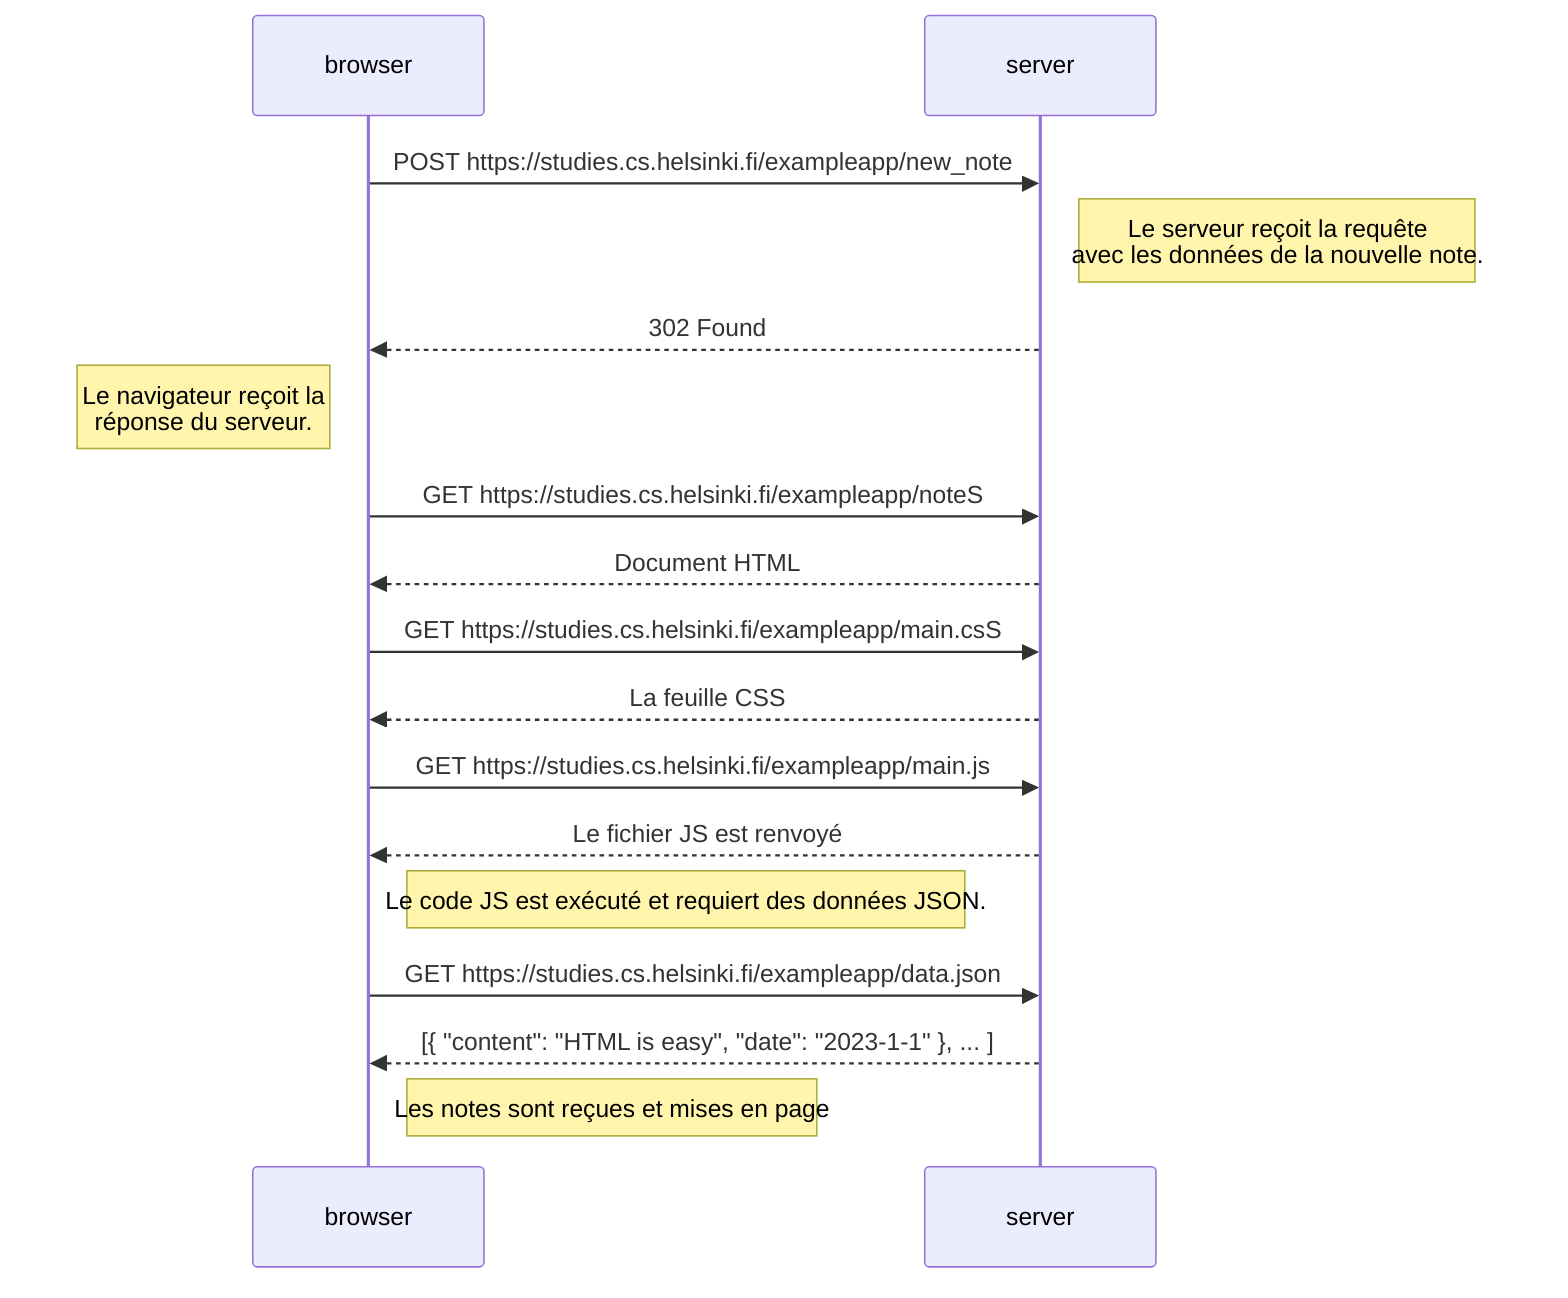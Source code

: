 sequenceDiagram
    participant browser
    participant server

    browser->>server: POST https://studies.cs.helsinki.fi/exampleapp/new_note
    Note right of server: Le serveur reçoit la requête<br>avec les données de la nouvelle note.
    server-->>browser: 302 Found
    Note left of browser: Le navigateur reçoit la<br> réponse du serveur.
    
    browser->>server: GET https://studies.cs.helsinki.fi/exampleapp/noteS
    server-->>browser: Document HTML
    
    browser->>server: GET https://studies.cs.helsinki.fi/exampleapp/main.csS
    server-->>browser: La feuille CSS
    
    browser->>server: GET https://studies.cs.helsinki.fi/exampleapp/main.js
    server-->>browser: Le fichier JS est renvoyé
    Note right of browser: Le code JS est exécuté et requiert des données JSON.

    browser->>server: GET https://studies.cs.helsinki.fi/exampleapp/data.json
    
    server-->>browser: [{ "content": "HTML is easy", "date": "2023-1-1" }, ... ]
    Note right of browser: Les notes sont reçues et mises en page